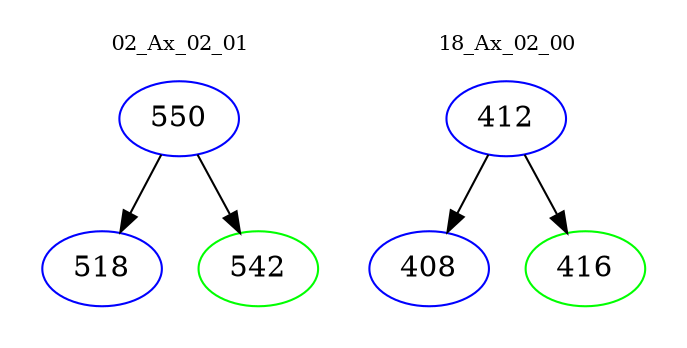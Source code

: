digraph{
subgraph cluster_0 {
color = white
label = "02_Ax_02_01";
fontsize=10;
T0_550 [label="550", color="blue"]
T0_550 -> T0_518 [color="black"]
T0_518 [label="518", color="blue"]
T0_550 -> T0_542 [color="black"]
T0_542 [label="542", color="green"]
}
subgraph cluster_1 {
color = white
label = "18_Ax_02_00";
fontsize=10;
T1_412 [label="412", color="blue"]
T1_412 -> T1_408 [color="black"]
T1_408 [label="408", color="blue"]
T1_412 -> T1_416 [color="black"]
T1_416 [label="416", color="green"]
}
}
